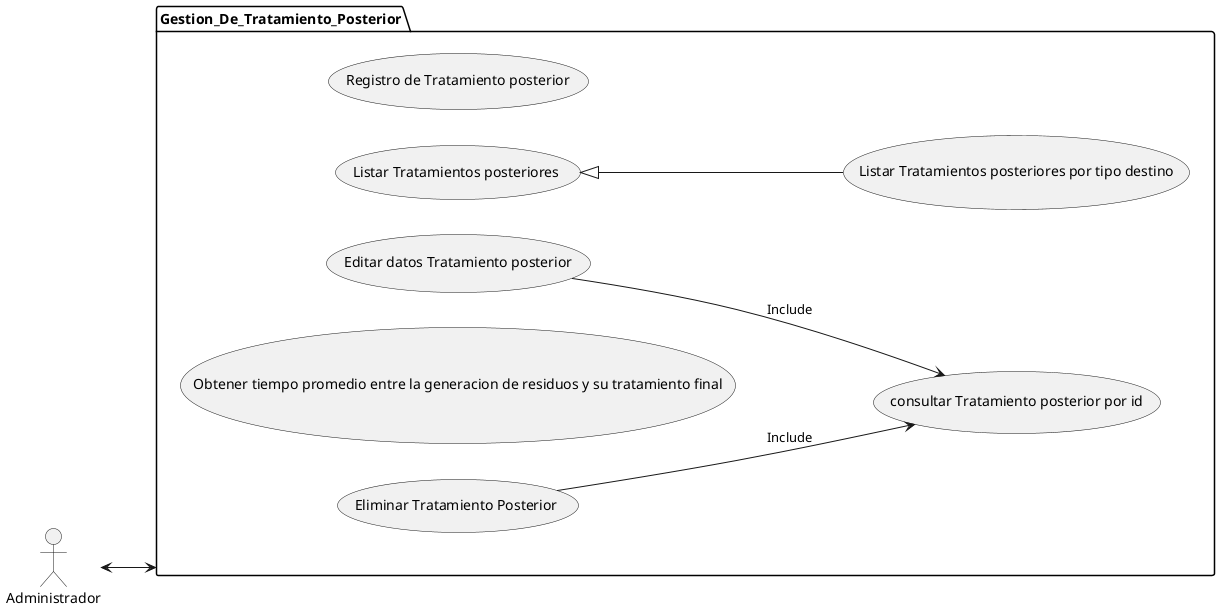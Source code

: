 @startuml
left to right direction

actor Administrador as admin
package Gestion_De_Tratamiento_Posterior{

    (Registro de Tratamiento posterior) as CU1
    (consultar Tratamiento posterior por id) as CU2

    (Editar datos Tratamiento posterior) as CU3
    (Listar Tratamientos posteriores) as CU4
    (Listar Tratamientos posteriores por tipo destino) as CU5

    (Obtener tiempo promedio entre la generacion de residuos y su tratamiento final) as CU6
   
    (Eliminar Tratamiento Posterior) as CU7

    CU7 --> CU2 : Include
    CU3 --> CU2 : Include
    CU4 <|-- CU5
    admin <--> Gestion_De_Tratamiento_Posterior

}
@enduml
